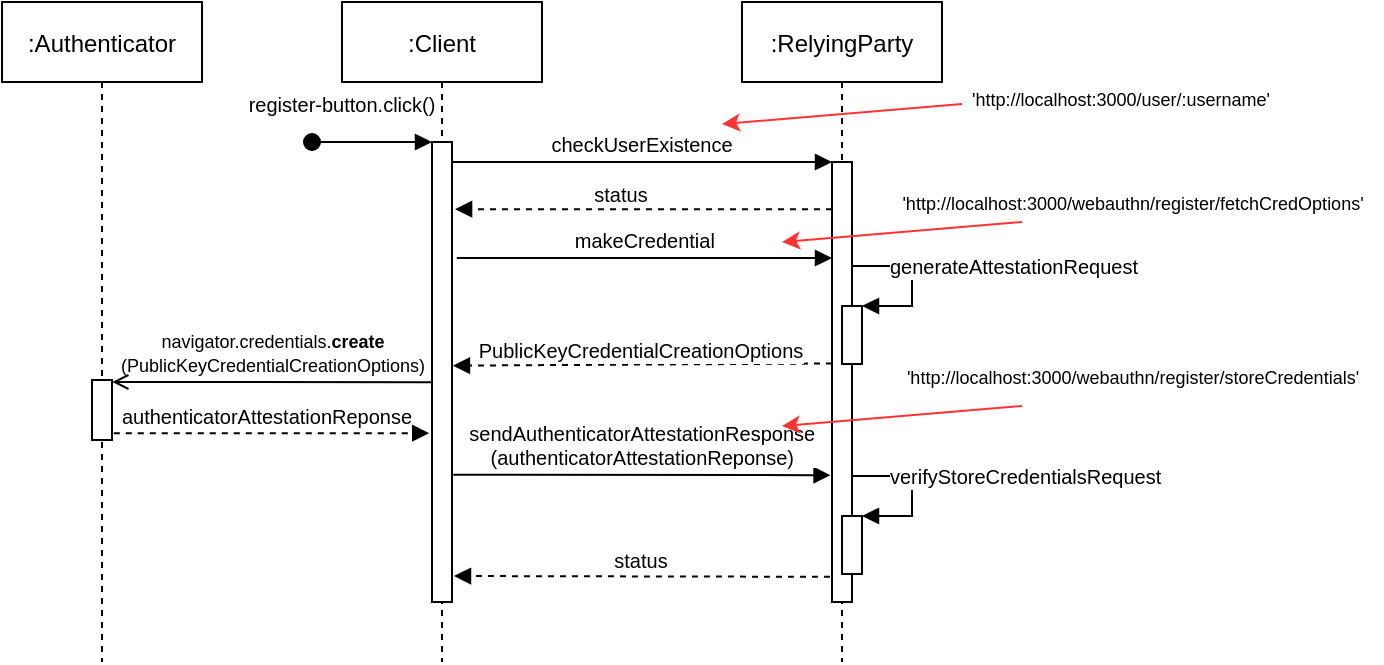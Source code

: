 <mxfile version="15.8.7" type="device"><diagram id="kgpKYQtTHZ0yAKxKKP6v" name="Page-1"><mxGraphModel dx="493" dy="308" grid="1" gridSize="10" guides="1" tooltips="1" connect="1" arrows="1" fold="1" page="1" pageScale="1" pageWidth="850" pageHeight="1100" math="0" shadow="0"><root><mxCell id="0"/><mxCell id="1" parent="0"/><mxCell id="3nuBFxr9cyL0pnOWT2aG-1" value=":Client" style="shape=umlLifeline;perimeter=lifelinePerimeter;container=1;collapsible=0;recursiveResize=0;rounded=0;shadow=0;strokeWidth=1;" parent="1" vertex="1"><mxGeometry x="230" y="80" width="100" height="330" as="geometry"/></mxCell><mxCell id="3nuBFxr9cyL0pnOWT2aG-2" value="" style="points=[];perimeter=orthogonalPerimeter;rounded=0;shadow=0;strokeWidth=1;" parent="3nuBFxr9cyL0pnOWT2aG-1" vertex="1"><mxGeometry x="45" y="70" width="10" height="230" as="geometry"/></mxCell><mxCell id="3nuBFxr9cyL0pnOWT2aG-3" value="register-button.click()" style="verticalAlign=bottom;startArrow=oval;endArrow=block;startSize=8;shadow=0;strokeWidth=1;fontSize=10;spacing=2;" parent="3nuBFxr9cyL0pnOWT2aG-1" edge="1"><mxGeometry x="-0.5" y="10" relative="1" as="geometry"><mxPoint x="-15" y="70" as="sourcePoint"/><mxPoint x="45" y="70" as="targetPoint"/><mxPoint as="offset"/></mxGeometry></mxCell><mxCell id="3nuBFxr9cyL0pnOWT2aG-5" value=":RelyingParty" style="shape=umlLifeline;perimeter=lifelinePerimeter;container=1;collapsible=0;recursiveResize=0;rounded=0;shadow=0;strokeWidth=1;" parent="1" vertex="1"><mxGeometry x="430" y="80" width="100" height="330" as="geometry"/></mxCell><mxCell id="3nuBFxr9cyL0pnOWT2aG-6" value="" style="points=[];perimeter=orthogonalPerimeter;rounded=0;shadow=0;strokeWidth=1;" parent="3nuBFxr9cyL0pnOWT2aG-5" vertex="1"><mxGeometry x="45" y="80" width="10" height="220" as="geometry"/></mxCell><mxCell id="tXmwd4pGjvWUYDAxpFma-8" value="makeCredential" style="verticalAlign=bottom;endArrow=block;entryX=0;entryY=0;shadow=0;strokeWidth=1;exitX=1.24;exitY=0.252;exitDx=0;exitDy=0;exitPerimeter=0;fontSize=10;" parent="3nuBFxr9cyL0pnOWT2aG-5" source="3nuBFxr9cyL0pnOWT2aG-2" edge="1"><mxGeometry relative="1" as="geometry"><mxPoint x="-90" y="128" as="sourcePoint"/><mxPoint x="45" y="128.0" as="targetPoint"/></mxGeometry></mxCell><mxCell id="tXmwd4pGjvWUYDAxpFma-9" value="" style="html=1;verticalAlign=bottom;labelBackgroundColor=none;endArrow=block;endFill=1;dashed=1;rounded=0;entryX=1.048;entryY=0.334;entryDx=0;entryDy=0;entryPerimeter=0;" parent="3nuBFxr9cyL0pnOWT2aG-5" edge="1"><mxGeometry width="160" relative="1" as="geometry"><mxPoint x="45" y="180.74" as="sourcePoint"/><mxPoint x="-144.52" y="181.82" as="targetPoint"/></mxGeometry></mxCell><mxCell id="tXmwd4pGjvWUYDAxpFma-10" value="&lt;font style=&quot;font-size: 10px&quot;&gt;PublicKeyCredentialCreationOptions&lt;/font&gt;" style="edgeLabel;html=1;align=center;verticalAlign=middle;resizable=0;points=[];" parent="tXmwd4pGjvWUYDAxpFma-9" vertex="1" connectable="0"><mxGeometry x="0.267" relative="1" as="geometry"><mxPoint x="24" y="-8" as="offset"/></mxGeometry></mxCell><mxCell id="tXmwd4pGjvWUYDAxpFma-18" value="" style="html=1;points=[];perimeter=orthogonalPerimeter;fontSize=10;" parent="3nuBFxr9cyL0pnOWT2aG-5" vertex="1"><mxGeometry x="50" y="257" width="10" height="29" as="geometry"/></mxCell><mxCell id="tXmwd4pGjvWUYDAxpFma-19" value="verifyStoreCredentialsRequest" style="edgeStyle=orthogonalEdgeStyle;html=1;align=left;spacingLeft=2;endArrow=block;rounded=0;entryX=1;entryY=0;fontSize=10;" parent="3nuBFxr9cyL0pnOWT2aG-5" target="tXmwd4pGjvWUYDAxpFma-18" edge="1"><mxGeometry x="-0.6" relative="1" as="geometry"><mxPoint x="55" y="237" as="sourcePoint"/><Array as="points"><mxPoint x="85" y="237"/></Array><mxPoint as="offset"/></mxGeometry></mxCell><mxCell id="tXmwd4pGjvWUYDAxpFma-22" value="" style="endArrow=classic;html=1;rounded=0;fontSize=10;fillColor=#f8cecc;strokeColor=#FF3333;" parent="3nuBFxr9cyL0pnOWT2aG-5" edge="1"><mxGeometry width="50" height="50" relative="1" as="geometry"><mxPoint x="140" y="110" as="sourcePoint"/><mxPoint x="20" y="120" as="targetPoint"/></mxGeometry></mxCell><mxCell id="1Ne3XDvUZvYfVSZCvZYU-2" value="" style="html=1;points=[];perimeter=orthogonalPerimeter;fontSize=10;" parent="3nuBFxr9cyL0pnOWT2aG-5" vertex="1"><mxGeometry x="50" y="152" width="10" height="29" as="geometry"/></mxCell><mxCell id="1Ne3XDvUZvYfVSZCvZYU-3" value="generateAttestationRequest" style="edgeStyle=orthogonalEdgeStyle;html=1;align=left;spacingLeft=2;endArrow=block;rounded=0;entryX=1;entryY=0;fontSize=10;" parent="3nuBFxr9cyL0pnOWT2aG-5" target="1Ne3XDvUZvYfVSZCvZYU-2" edge="1"><mxGeometry x="-0.6" relative="1" as="geometry"><mxPoint x="55" y="132" as="sourcePoint"/><Array as="points"><mxPoint x="85" y="132"/></Array><mxPoint as="offset"/></mxGeometry></mxCell><mxCell id="3nuBFxr9cyL0pnOWT2aG-8" value="checkUserExistence" style="verticalAlign=bottom;endArrow=block;entryX=0;entryY=0;shadow=0;strokeWidth=1;fontSize=10;" parent="1" source="3nuBFxr9cyL0pnOWT2aG-2" target="3nuBFxr9cyL0pnOWT2aG-6" edge="1"><mxGeometry relative="1" as="geometry"><mxPoint x="355" y="160" as="sourcePoint"/></mxGeometry></mxCell><mxCell id="tXmwd4pGjvWUYDAxpFma-1" value=":Authenticator" style="shape=umlLifeline;perimeter=lifelinePerimeter;container=1;collapsible=0;recursiveResize=0;rounded=0;shadow=0;strokeWidth=1;" parent="1" vertex="1"><mxGeometry x="60" y="80" width="100" height="330" as="geometry"/></mxCell><mxCell id="tXmwd4pGjvWUYDAxpFma-2" value="" style="points=[];perimeter=orthogonalPerimeter;rounded=0;shadow=0;strokeWidth=1;" parent="tXmwd4pGjvWUYDAxpFma-1" vertex="1"><mxGeometry x="45" y="189" width="10" height="30" as="geometry"/></mxCell><mxCell id="tXmwd4pGjvWUYDAxpFma-6" value="" style="html=1;verticalAlign=bottom;labelBackgroundColor=none;endArrow=block;endFill=1;dashed=1;rounded=0;entryX=1.154;entryY=0.146;entryDx=0;entryDy=0;entryPerimeter=0;" parent="1" source="3nuBFxr9cyL0pnOWT2aG-6" target="3nuBFxr9cyL0pnOWT2aG-2" edge="1"><mxGeometry width="160" relative="1" as="geometry"><mxPoint x="240" y="200" as="sourcePoint"/><mxPoint x="400" y="200" as="targetPoint"/></mxGeometry></mxCell><mxCell id="tXmwd4pGjvWUYDAxpFma-7" value="&lt;font style=&quot;font-size: 10px&quot;&gt;status&lt;/font&gt;" style="edgeLabel;html=1;align=center;verticalAlign=middle;resizable=0;points=[];" parent="tXmwd4pGjvWUYDAxpFma-6" vertex="1" connectable="0"><mxGeometry x="0.267" relative="1" as="geometry"><mxPoint x="13" y="-8" as="offset"/></mxGeometry></mxCell><mxCell id="tXmwd4pGjvWUYDAxpFma-12" value="&lt;font style=&quot;font-size: 9px&quot;&gt;navigator.credentials.&lt;b&gt;create&lt;/b&gt;&lt;br&gt;(PublicKeyCredentialCreationOptions)&lt;/font&gt;" style="html=1;verticalAlign=bottom;labelBackgroundColor=none;endArrow=open;endFill=0;rounded=0;fontSize=10;exitX=-0.008;exitY=0.483;exitDx=0;exitDy=0;exitPerimeter=0;entryX=1.014;entryY=0.033;entryDx=0;entryDy=0;entryPerimeter=0;" parent="1" target="tXmwd4pGjvWUYDAxpFma-2" edge="1"><mxGeometry width="160" relative="1" as="geometry"><mxPoint x="274.92" y="270.09" as="sourcePoint"/><mxPoint x="370" y="269" as="targetPoint"/></mxGeometry></mxCell><mxCell id="tXmwd4pGjvWUYDAxpFma-13" value="" style="html=1;verticalAlign=bottom;labelBackgroundColor=none;endArrow=block;endFill=1;dashed=1;rounded=0;fontSize=9;exitX=1.09;exitY=0.656;exitDx=0;exitDy=0;exitPerimeter=0;entryX=-0.138;entryY=0.682;entryDx=0;entryDy=0;entryPerimeter=0;" parent="1" edge="1"><mxGeometry width="160" relative="1" as="geometry"><mxPoint x="115.9" y="295.68" as="sourcePoint"/><mxPoint x="273.62" y="295.58" as="targetPoint"/></mxGeometry></mxCell><mxCell id="tXmwd4pGjvWUYDAxpFma-14" value="&lt;font style=&quot;font-size: 10px&quot;&gt;authenticatorAttestationReponse&lt;/font&gt;" style="edgeLabel;html=1;align=center;verticalAlign=middle;resizable=0;points=[];fontSize=9;" parent="tXmwd4pGjvWUYDAxpFma-13" vertex="1" connectable="0"><mxGeometry x="-0.237" y="1" relative="1" as="geometry"><mxPoint x="16" y="-8" as="offset"/></mxGeometry></mxCell><mxCell id="tXmwd4pGjvWUYDAxpFma-15" value="sendAuthenticatorAttestationResponse&#10;(authenticatorAttestationReponse)" style="verticalAlign=bottom;endArrow=block;entryX=-0.073;entryY=0.74;shadow=0;strokeWidth=1;exitX=1.063;exitY=0.302;exitDx=0;exitDy=0;exitPerimeter=0;entryDx=0;entryDy=0;entryPerimeter=0;fontSize=10;" parent="1" edge="1"><mxGeometry x="0.001" relative="1" as="geometry"><mxPoint x="285.63" y="316.38" as="sourcePoint"/><mxPoint x="474.27" y="316.6" as="targetPoint"/><mxPoint as="offset"/></mxGeometry></mxCell><mxCell id="tXmwd4pGjvWUYDAxpFma-16" value="" style="html=1;verticalAlign=bottom;labelBackgroundColor=none;endArrow=block;endFill=1;dashed=1;rounded=0;entryX=1.1;entryY=0.4;entryDx=0;entryDy=0;entryPerimeter=0;exitX=-0.103;exitY=0.839;exitDx=0;exitDy=0;exitPerimeter=0;" parent="1" edge="1"><mxGeometry width="160" relative="1" as="geometry"><mxPoint x="473.97" y="367.41" as="sourcePoint"/><mxPoint x="286" y="367" as="targetPoint"/></mxGeometry></mxCell><mxCell id="tXmwd4pGjvWUYDAxpFma-17" value="&lt;font style=&quot;font-size: 10px&quot;&gt;status&lt;/font&gt;" style="edgeLabel;html=1;align=center;verticalAlign=middle;resizable=0;points=[];" parent="tXmwd4pGjvWUYDAxpFma-16" vertex="1" connectable="0"><mxGeometry x="0.267" relative="1" as="geometry"><mxPoint x="24" y="-8" as="offset"/></mxGeometry></mxCell><mxCell id="tXmwd4pGjvWUYDAxpFma-20" value="" style="endArrow=classic;html=1;rounded=0;fontSize=10;fillColor=#f8cecc;strokeColor=#FF3333;" parent="1" edge="1"><mxGeometry width="50" height="50" relative="1" as="geometry"><mxPoint x="540" y="131" as="sourcePoint"/><mxPoint x="420" y="141" as="targetPoint"/></mxGeometry></mxCell><mxCell id="tXmwd4pGjvWUYDAxpFma-21" value="&lt;font style=&quot;font-size: 9px&quot;&gt;'http://localhost:3000/user/:username'&lt;/font&gt;" style="text;html=1;align=center;verticalAlign=middle;resizable=0;points=[];autosize=1;strokeColor=none;fillColor=none;fontSize=10;" parent="1" vertex="1"><mxGeometry x="539" y="118" width="160" height="20" as="geometry"/></mxCell><mxCell id="tXmwd4pGjvWUYDAxpFma-23" value="&lt;font style=&quot;font-size: 9px&quot;&gt;'http://localhost:3000/webauthn/register/fetchCredOptions'&lt;/font&gt;" style="text;html=1;align=center;verticalAlign=middle;resizable=0;points=[];autosize=1;strokeColor=none;fillColor=none;fontSize=10;" parent="1" vertex="1"><mxGeometry x="500" y="170" width="250" height="20" as="geometry"/></mxCell><mxCell id="tXmwd4pGjvWUYDAxpFma-24" value="&lt;font style=&quot;font-size: 9px&quot;&gt;'http://localhost:3000/webauthn/register/storeCredentials'&lt;/font&gt;" style="text;html=1;align=center;verticalAlign=middle;resizable=0;points=[];autosize=1;strokeColor=none;fillColor=none;fontSize=10;" parent="1" vertex="1"><mxGeometry x="505" y="257" width="240" height="20" as="geometry"/></mxCell><mxCell id="tXmwd4pGjvWUYDAxpFma-25" value="" style="endArrow=classic;html=1;rounded=0;fontSize=10;fillColor=#f8cecc;strokeColor=#FF3333;" parent="1" edge="1"><mxGeometry width="50" height="50" relative="1" as="geometry"><mxPoint x="570" y="282" as="sourcePoint"/><mxPoint x="450" y="292" as="targetPoint"/></mxGeometry></mxCell></root></mxGraphModel></diagram></mxfile>
